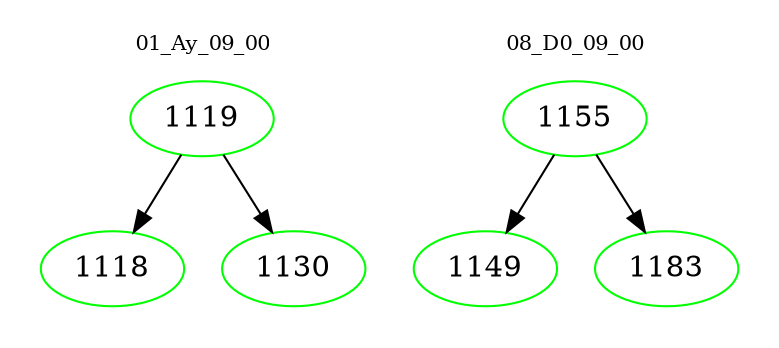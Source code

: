 digraph{
subgraph cluster_0 {
color = white
label = "01_Ay_09_00";
fontsize=10;
T0_1119 [label="1119", color="green"]
T0_1119 -> T0_1118 [color="black"]
T0_1118 [label="1118", color="green"]
T0_1119 -> T0_1130 [color="black"]
T0_1130 [label="1130", color="green"]
}
subgraph cluster_1 {
color = white
label = "08_D0_09_00";
fontsize=10;
T1_1155 [label="1155", color="green"]
T1_1155 -> T1_1149 [color="black"]
T1_1149 [label="1149", color="green"]
T1_1155 -> T1_1183 [color="black"]
T1_1183 [label="1183", color="green"]
}
}
